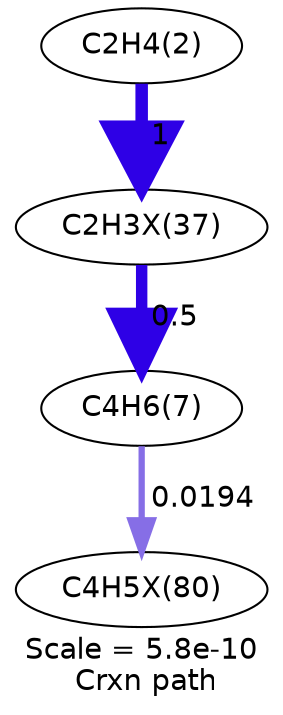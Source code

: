 digraph reaction_paths {
center=1;
s5 -> s51[fontname="Helvetica", style="setlinewidth(6)", arrowsize=3, color="0.7, 1.5, 0.9"
, label=" 1"];
s51 -> s8[fontname="Helvetica", style="setlinewidth(5.48)", arrowsize=2.74, color="0.7, 1, 0.9"
, label=" 0.5"];
s8 -> s56[fontname="Helvetica", style="setlinewidth(3.02)", arrowsize=1.51, color="0.7, 0.519, 0.9"
, label=" 0.0194"];
s5 [ fontname="Helvetica", label="C2H4(2)"];
s8 [ fontname="Helvetica", label="C4H6(7)"];
s51 [ fontname="Helvetica", label="C2H3X(37)"];
s56 [ fontname="Helvetica", label="C4H5X(80)"];
 label = "Scale = 5.8e-10\l Crxn path";
 fontname = "Helvetica";
}
